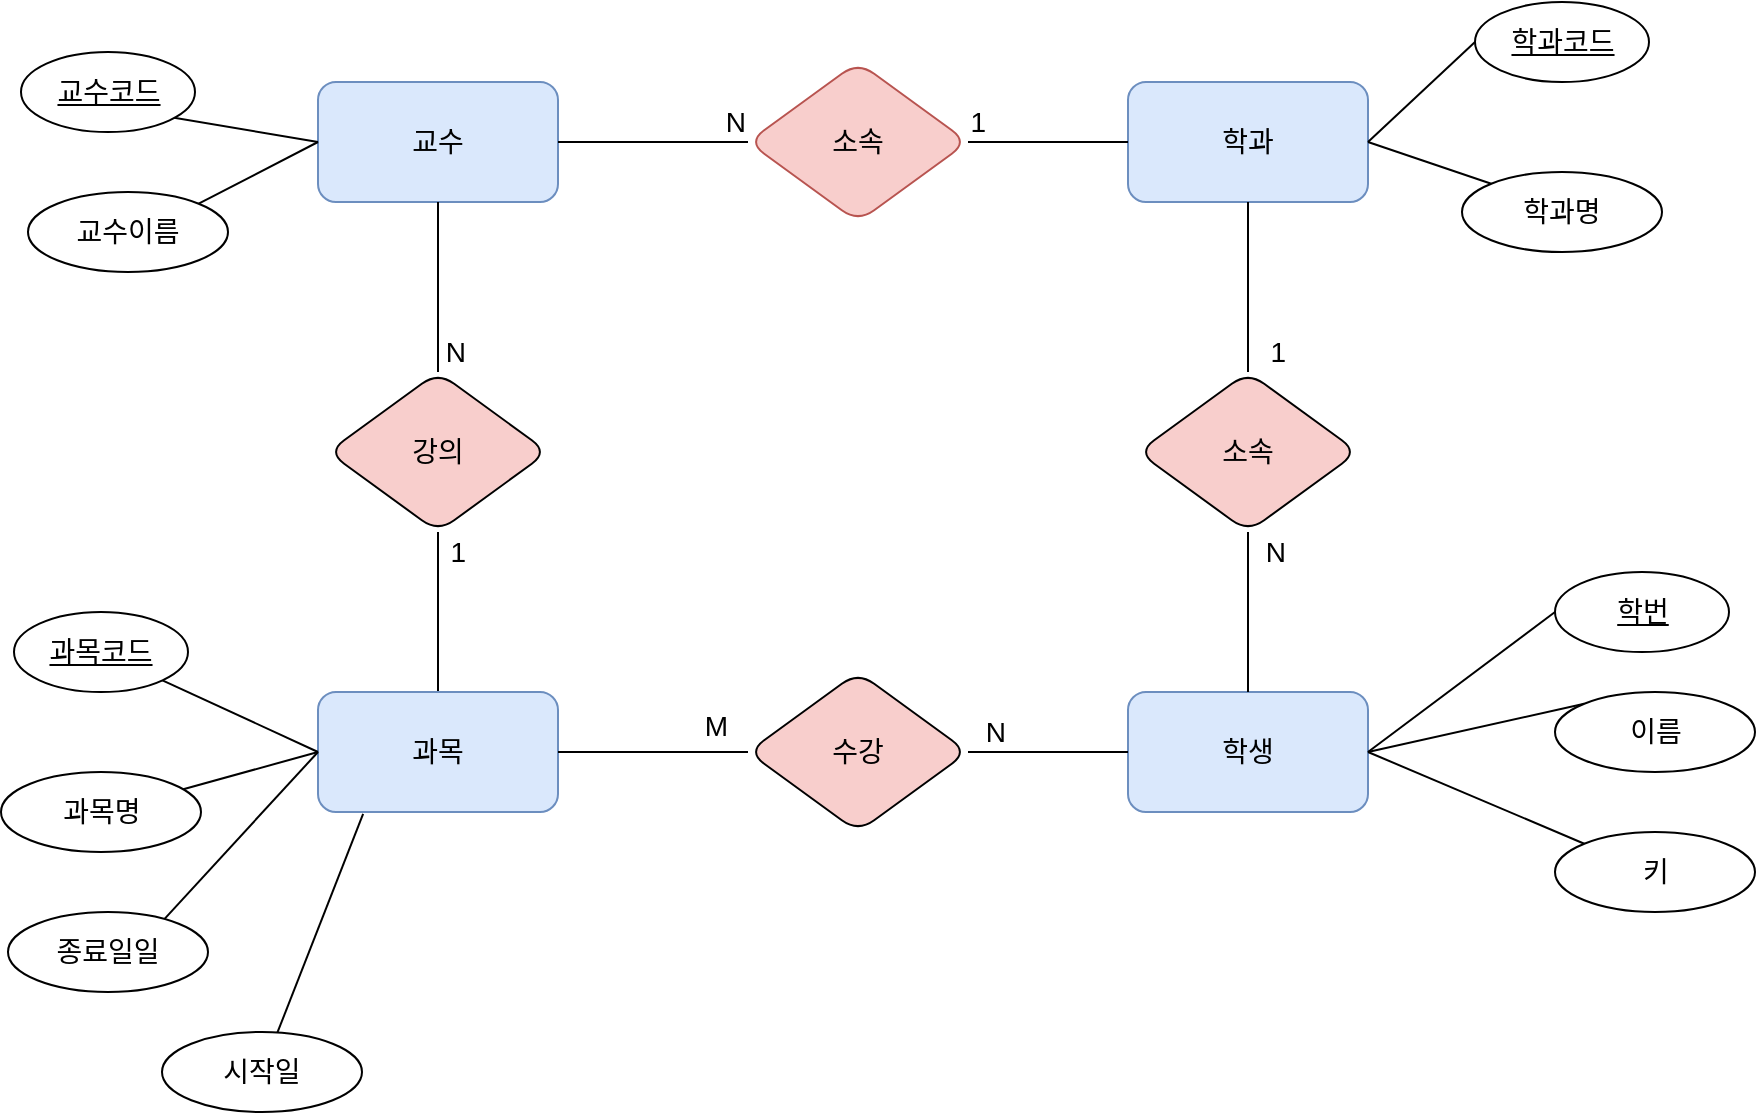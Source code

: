 <mxfile version="21.6.1" type="github">
  <diagram name="페이지-1" id="MJqBXNljjiqDno5Xd0MY">
    <mxGraphModel dx="1313" dy="716" grid="1" gridSize="10" guides="1" tooltips="1" connect="1" arrows="1" fold="1" page="1" pageScale="1" pageWidth="827" pageHeight="1169" math="0" shadow="0">
      <root>
        <mxCell id="0" />
        <mxCell id="1" parent="0" />
        <mxCell id="dP87Y0F9Zu5sztYK6QaM-3" value="교수" style="rounded=1;whiteSpace=wrap;html=1;fontSize=14;fillColor=#dae8fc;strokeColor=#6c8ebf;" vertex="1" parent="1">
          <mxGeometry x="285" y="165" width="120" height="60" as="geometry" />
        </mxCell>
        <mxCell id="dP87Y0F9Zu5sztYK6QaM-6" value="학과" style="rounded=1;whiteSpace=wrap;html=1;fontSize=14;fillColor=#dae8fc;strokeColor=#6c8ebf;" vertex="1" parent="1">
          <mxGeometry x="690" y="165" width="120" height="60" as="geometry" />
        </mxCell>
        <mxCell id="dP87Y0F9Zu5sztYK6QaM-10" value="소속" style="rhombus;whiteSpace=wrap;html=1;fillColor=#f8cecc;strokeColor=#b85450;fontSize=14;rounded=1;" vertex="1" parent="1">
          <mxGeometry x="500" y="155" width="110" height="80" as="geometry" />
        </mxCell>
        <mxCell id="dP87Y0F9Zu5sztYK6QaM-16" value="" style="endArrow=none;html=1;rounded=1;exitX=1;exitY=0.5;exitDx=0;exitDy=0;entryX=0;entryY=0.5;entryDx=0;entryDy=0;fontSize=14;" edge="1" parent="1" source="dP87Y0F9Zu5sztYK6QaM-3" target="dP87Y0F9Zu5sztYK6QaM-10">
          <mxGeometry relative="1" as="geometry">
            <mxPoint x="254" y="209.5" as="sourcePoint" />
            <mxPoint x="414" y="209.5" as="targetPoint" />
          </mxGeometry>
        </mxCell>
        <mxCell id="dP87Y0F9Zu5sztYK6QaM-17" value="N" style="resizable=0;html=1;whiteSpace=wrap;align=right;verticalAlign=bottom;fontSize=14;rounded=1;" connectable="0" vertex="1" parent="dP87Y0F9Zu5sztYK6QaM-16">
          <mxGeometry x="1" relative="1" as="geometry" />
        </mxCell>
        <mxCell id="dP87Y0F9Zu5sztYK6QaM-19" value="" style="endArrow=none;html=1;rounded=1;entryX=1;entryY=0.5;entryDx=0;entryDy=0;exitX=0;exitY=0.5;exitDx=0;exitDy=0;fontSize=14;" edge="1" parent="1" source="dP87Y0F9Zu5sztYK6QaM-6" target="dP87Y0F9Zu5sztYK6QaM-10">
          <mxGeometry relative="1" as="geometry">
            <mxPoint x="600" y="360" as="sourcePoint" />
            <mxPoint x="610" y="209.5" as="targetPoint" />
          </mxGeometry>
        </mxCell>
        <mxCell id="dP87Y0F9Zu5sztYK6QaM-20" value="1" style="resizable=0;html=1;whiteSpace=wrap;align=right;verticalAlign=bottom;fontSize=14;rounded=1;" connectable="0" vertex="1" parent="dP87Y0F9Zu5sztYK6QaM-19">
          <mxGeometry x="1" relative="1" as="geometry">
            <mxPoint x="10" as="offset" />
          </mxGeometry>
        </mxCell>
        <mxCell id="dP87Y0F9Zu5sztYK6QaM-21" value="" style="endArrow=none;html=1;rounded=1;entryX=1;entryY=0.5;entryDx=0;entryDy=0;exitX=0;exitY=0;exitDx=0;exitDy=0;fontSize=14;" edge="1" parent="1" source="dP87Y0F9Zu5sztYK6QaM-25" target="dP87Y0F9Zu5sztYK6QaM-6">
          <mxGeometry relative="1" as="geometry">
            <mxPoint x="900" y="250" as="sourcePoint" />
            <mxPoint x="730" y="330" as="targetPoint" />
          </mxGeometry>
        </mxCell>
        <mxCell id="dP87Y0F9Zu5sztYK6QaM-23" value="" style="endArrow=none;html=1;rounded=1;exitX=1;exitY=0.5;exitDx=0;exitDy=0;entryX=0;entryY=0.5;entryDx=0;entryDy=0;fontSize=14;" edge="1" parent="1" source="dP87Y0F9Zu5sztYK6QaM-6" target="dP87Y0F9Zu5sztYK6QaM-24">
          <mxGeometry relative="1" as="geometry">
            <mxPoint x="780" y="270" as="sourcePoint" />
            <mxPoint x="890" y="130" as="targetPoint" />
          </mxGeometry>
        </mxCell>
        <mxCell id="dP87Y0F9Zu5sztYK6QaM-24" value="학과코드" style="ellipse;whiteSpace=wrap;html=1;align=center;fontStyle=4;fontSize=14;rounded=1;" vertex="1" parent="1">
          <mxGeometry x="863.5" y="125" width="87" height="40" as="geometry" />
        </mxCell>
        <mxCell id="dP87Y0F9Zu5sztYK6QaM-25" value="학과명" style="ellipse;whiteSpace=wrap;html=1;align=center;fontSize=14;rounded=1;" vertex="1" parent="1">
          <mxGeometry x="857" y="210" width="100" height="40" as="geometry" />
        </mxCell>
        <mxCell id="dP87Y0F9Zu5sztYK6QaM-27" value="학생" style="rounded=1;whiteSpace=wrap;html=1;fontSize=14;fillColor=#dae8fc;strokeColor=#6c8ebf;" vertex="1" parent="1">
          <mxGeometry x="690" y="470" width="120" height="60" as="geometry" />
        </mxCell>
        <mxCell id="dP87Y0F9Zu5sztYK6QaM-28" value="" style="endArrow=none;html=1;rounded=1;entryX=1;entryY=0.5;entryDx=0;entryDy=0;exitX=0;exitY=0;exitDx=0;exitDy=0;fontSize=14;" edge="1" parent="1" source="dP87Y0F9Zu5sztYK6QaM-31" target="dP87Y0F9Zu5sztYK6QaM-27">
          <mxGeometry relative="1" as="geometry">
            <mxPoint x="910" y="535" as="sourcePoint" />
            <mxPoint x="740" y="615" as="targetPoint" />
          </mxGeometry>
        </mxCell>
        <mxCell id="dP87Y0F9Zu5sztYK6QaM-29" value="" style="endArrow=none;html=1;rounded=1;exitX=1;exitY=0.5;exitDx=0;exitDy=0;entryX=0;entryY=0.5;entryDx=0;entryDy=0;fontSize=14;" edge="1" parent="1" source="dP87Y0F9Zu5sztYK6QaM-27" target="dP87Y0F9Zu5sztYK6QaM-30">
          <mxGeometry relative="1" as="geometry">
            <mxPoint x="790" y="555" as="sourcePoint" />
            <mxPoint x="900" y="415" as="targetPoint" />
          </mxGeometry>
        </mxCell>
        <mxCell id="dP87Y0F9Zu5sztYK6QaM-30" value="학번" style="ellipse;whiteSpace=wrap;html=1;align=center;fontStyle=4;fontSize=14;rounded=1;" vertex="1" parent="1">
          <mxGeometry x="903.5" y="410" width="87" height="40" as="geometry" />
        </mxCell>
        <mxCell id="dP87Y0F9Zu5sztYK6QaM-31" value="키" style="ellipse;whiteSpace=wrap;html=1;align=center;fontSize=14;rounded=1;" vertex="1" parent="1">
          <mxGeometry x="903.5" y="540" width="100" height="40" as="geometry" />
        </mxCell>
        <mxCell id="dP87Y0F9Zu5sztYK6QaM-32" value="" style="endArrow=none;html=1;rounded=1;entryX=1;entryY=0.5;entryDx=0;entryDy=0;exitX=0;exitY=0;exitDx=0;exitDy=0;fontSize=14;" edge="1" parent="1" source="dP87Y0F9Zu5sztYK6QaM-33" target="dP87Y0F9Zu5sztYK6QaM-27">
          <mxGeometry relative="1" as="geometry">
            <mxPoint x="1020" y="505" as="sourcePoint" />
            <mxPoint x="930" y="455" as="targetPoint" />
          </mxGeometry>
        </mxCell>
        <mxCell id="dP87Y0F9Zu5sztYK6QaM-33" value="이름" style="ellipse;whiteSpace=wrap;html=1;align=center;fontSize=14;rounded=1;" vertex="1" parent="1">
          <mxGeometry x="903.5" y="470" width="100" height="40" as="geometry" />
        </mxCell>
        <mxCell id="dP87Y0F9Zu5sztYK6QaM-34" value="소속" style="rhombus;whiteSpace=wrap;html=1;fillColor=#f8cecc;fontSize=14;rounded=1;" vertex="1" parent="1">
          <mxGeometry x="695" y="310" width="110" height="80" as="geometry" />
        </mxCell>
        <mxCell id="dP87Y0F9Zu5sztYK6QaM-35" value="" style="endArrow=none;html=1;rounded=1;exitX=0.5;exitY=0;exitDx=0;exitDy=0;entryX=0.5;entryY=1;entryDx=0;entryDy=0;fontSize=14;" edge="1" parent="1" target="dP87Y0F9Zu5sztYK6QaM-34" source="dP87Y0F9Zu5sztYK6QaM-27">
          <mxGeometry relative="1" as="geometry">
            <mxPoint x="640" y="340" as="sourcePoint" />
            <mxPoint x="794" y="349.5" as="targetPoint" />
          </mxGeometry>
        </mxCell>
        <mxCell id="dP87Y0F9Zu5sztYK6QaM-36" value="N" style="resizable=0;html=1;whiteSpace=wrap;align=right;verticalAlign=bottom;fontSize=14;rounded=1;" connectable="0" vertex="1" parent="dP87Y0F9Zu5sztYK6QaM-35">
          <mxGeometry x="1" relative="1" as="geometry">
            <mxPoint x="20" y="20" as="offset" />
          </mxGeometry>
        </mxCell>
        <mxCell id="dP87Y0F9Zu5sztYK6QaM-37" value="" style="endArrow=none;html=1;rounded=1;entryX=0.5;entryY=0;entryDx=0;entryDy=0;exitX=0.5;exitY=1;exitDx=0;exitDy=0;fontSize=14;" edge="1" parent="1" target="dP87Y0F9Zu5sztYK6QaM-34" source="dP87Y0F9Zu5sztYK6QaM-6">
          <mxGeometry relative="1" as="geometry">
            <mxPoint x="890" y="340" as="sourcePoint" />
            <mxPoint x="990" y="349.5" as="targetPoint" />
          </mxGeometry>
        </mxCell>
        <mxCell id="dP87Y0F9Zu5sztYK6QaM-38" value="1" style="resizable=0;html=1;whiteSpace=wrap;align=right;verticalAlign=bottom;fontSize=14;rounded=1;" connectable="0" vertex="1" parent="dP87Y0F9Zu5sztYK6QaM-37">
          <mxGeometry x="1" relative="1" as="geometry">
            <mxPoint x="20" as="offset" />
          </mxGeometry>
        </mxCell>
        <mxCell id="dP87Y0F9Zu5sztYK6QaM-40" value="강의" style="rhombus;whiteSpace=wrap;html=1;fillColor=#f8cecc;fontSize=14;rounded=1;" vertex="1" parent="1">
          <mxGeometry x="290" y="310" width="110" height="80" as="geometry" />
        </mxCell>
        <mxCell id="dP87Y0F9Zu5sztYK6QaM-41" value="" style="endArrow=none;html=1;rounded=1;exitX=0.5;exitY=1;exitDx=0;exitDy=0;entryX=0.5;entryY=0;entryDx=0;entryDy=0;fontSize=14;" edge="1" parent="1" target="dP87Y0F9Zu5sztYK6QaM-40" source="dP87Y0F9Zu5sztYK6QaM-3">
          <mxGeometry relative="1" as="geometry">
            <mxPoint x="230" y="375" as="sourcePoint" />
            <mxPoint x="384" y="384.5" as="targetPoint" />
          </mxGeometry>
        </mxCell>
        <mxCell id="dP87Y0F9Zu5sztYK6QaM-42" value="N" style="resizable=0;html=1;whiteSpace=wrap;align=right;verticalAlign=bottom;fontSize=14;rounded=1;" connectable="0" vertex="1" parent="dP87Y0F9Zu5sztYK6QaM-41">
          <mxGeometry x="1" relative="1" as="geometry">
            <mxPoint x="15" as="offset" />
          </mxGeometry>
        </mxCell>
        <mxCell id="dP87Y0F9Zu5sztYK6QaM-43" value="" style="endArrow=none;html=1;rounded=1;entryX=0.5;entryY=1;entryDx=0;entryDy=0;exitX=0.5;exitY=0;exitDx=0;exitDy=0;fontSize=14;" edge="1" parent="1" target="dP87Y0F9Zu5sztYK6QaM-40" source="dP87Y0F9Zu5sztYK6QaM-45">
          <mxGeometry relative="1" as="geometry">
            <mxPoint x="480" y="390" as="sourcePoint" />
            <mxPoint x="345" y="430" as="targetPoint" />
          </mxGeometry>
        </mxCell>
        <mxCell id="dP87Y0F9Zu5sztYK6QaM-44" value="1" style="resizable=0;html=1;whiteSpace=wrap;align=right;verticalAlign=bottom;fontSize=14;rounded=1;" connectable="0" vertex="1" parent="dP87Y0F9Zu5sztYK6QaM-43">
          <mxGeometry x="1" relative="1" as="geometry">
            <mxPoint x="15" y="20" as="offset" />
          </mxGeometry>
        </mxCell>
        <mxCell id="dP87Y0F9Zu5sztYK6QaM-45" value="과목" style="rounded=1;whiteSpace=wrap;html=1;fontSize=14;fillColor=#dae8fc;strokeColor=#6c8ebf;" vertex="1" parent="1">
          <mxGeometry x="285" y="470" width="120" height="60" as="geometry" />
        </mxCell>
        <mxCell id="dP87Y0F9Zu5sztYK6QaM-46" value="" style="endArrow=none;html=1;rounded=1;entryX=0;entryY=0.5;entryDx=0;entryDy=0;exitX=0.768;exitY=0.126;exitDx=0;exitDy=0;exitPerimeter=0;fontSize=14;" edge="1" parent="1" source="dP87Y0F9Zu5sztYK6QaM-49" target="dP87Y0F9Zu5sztYK6QaM-45">
          <mxGeometry relative="1" as="geometry">
            <mxPoint x="160" y="650" as="sourcePoint" />
            <mxPoint x="275.15" y="562.11" as="targetPoint" />
          </mxGeometry>
        </mxCell>
        <mxCell id="dP87Y0F9Zu5sztYK6QaM-47" value="" style="endArrow=none;html=1;rounded=1;exitX=0;exitY=0.5;exitDx=0;exitDy=0;fontSize=14;" edge="1" parent="1" source="dP87Y0F9Zu5sztYK6QaM-45" target="dP87Y0F9Zu5sztYK6QaM-48">
          <mxGeometry relative="1" as="geometry">
            <mxPoint x="375" y="615" as="sourcePoint" />
            <mxPoint x="485" y="475" as="targetPoint" />
          </mxGeometry>
        </mxCell>
        <mxCell id="dP87Y0F9Zu5sztYK6QaM-48" value="과목코드" style="ellipse;whiteSpace=wrap;html=1;align=center;fontStyle=4;fontSize=14;rounded=1;" vertex="1" parent="1">
          <mxGeometry x="133" y="430" width="87" height="40" as="geometry" />
        </mxCell>
        <mxCell id="dP87Y0F9Zu5sztYK6QaM-49" value="종료일일" style="ellipse;whiteSpace=wrap;html=1;align=center;fontSize=14;rounded=1;" vertex="1" parent="1">
          <mxGeometry x="130" y="580" width="100" height="40" as="geometry" />
        </mxCell>
        <mxCell id="dP87Y0F9Zu5sztYK6QaM-50" value="" style="endArrow=none;html=1;rounded=1;entryX=0;entryY=0.5;entryDx=0;entryDy=0;fontSize=14;" edge="1" parent="1" source="dP87Y0F9Zu5sztYK6QaM-51" target="dP87Y0F9Zu5sztYK6QaM-45">
          <mxGeometry relative="1" as="geometry">
            <mxPoint x="605" y="565" as="sourcePoint" />
            <mxPoint x="295" y="540" as="targetPoint" />
          </mxGeometry>
        </mxCell>
        <mxCell id="dP87Y0F9Zu5sztYK6QaM-51" value="과목명" style="ellipse;whiteSpace=wrap;html=1;align=center;fontSize=14;rounded=1;" vertex="1" parent="1">
          <mxGeometry x="126.5" y="510" width="100" height="40" as="geometry" />
        </mxCell>
        <mxCell id="dP87Y0F9Zu5sztYK6QaM-58" value="수강" style="rhombus;whiteSpace=wrap;html=1;fillColor=#f8cecc;fontSize=14;rounded=1;" vertex="1" parent="1">
          <mxGeometry x="500" y="460" width="110" height="80" as="geometry" />
        </mxCell>
        <mxCell id="dP87Y0F9Zu5sztYK6QaM-67" value="" style="endArrow=none;html=1;rounded=1;entryX=0;entryY=0.5;entryDx=0;entryDy=0;exitX=1;exitY=0;exitDx=0;exitDy=0;fontSize=14;" edge="1" parent="1" source="dP87Y0F9Zu5sztYK6QaM-70" target="dP87Y0F9Zu5sztYK6QaM-3">
          <mxGeometry relative="1" as="geometry">
            <mxPoint x="160" y="265" as="sourcePoint" />
            <mxPoint x="70" y="215" as="targetPoint" />
          </mxGeometry>
        </mxCell>
        <mxCell id="dP87Y0F9Zu5sztYK6QaM-68" value="" style="endArrow=none;html=1;rounded=1;exitX=0;exitY=0.5;exitDx=0;exitDy=0;entryX=0;entryY=0.5;entryDx=0;entryDy=0;fontSize=14;" edge="1" parent="1" target="dP87Y0F9Zu5sztYK6QaM-69" source="dP87Y0F9Zu5sztYK6QaM-3">
          <mxGeometry relative="1" as="geometry">
            <mxPoint x="70" y="215" as="sourcePoint" />
            <mxPoint x="150" y="145" as="targetPoint" />
          </mxGeometry>
        </mxCell>
        <mxCell id="dP87Y0F9Zu5sztYK6QaM-69" value="교수코드" style="ellipse;whiteSpace=wrap;html=1;align=center;fontStyle=4;fontSize=14;rounded=1;" vertex="1" parent="1">
          <mxGeometry x="136.5" y="150" width="87" height="40" as="geometry" />
        </mxCell>
        <mxCell id="dP87Y0F9Zu5sztYK6QaM-70" value="교수이름" style="ellipse;whiteSpace=wrap;html=1;align=center;fontSize=14;rounded=1;" vertex="1" parent="1">
          <mxGeometry x="140" y="220" width="100" height="40" as="geometry" />
        </mxCell>
        <mxCell id="dP87Y0F9Zu5sztYK6QaM-71" value="시작일" style="ellipse;whiteSpace=wrap;html=1;align=center;fontSize=14;rounded=1;" vertex="1" parent="1">
          <mxGeometry x="207" y="640" width="100" height="40" as="geometry" />
        </mxCell>
        <mxCell id="dP87Y0F9Zu5sztYK6QaM-72" value="" style="endArrow=none;html=1;rounded=1;entryX=0.188;entryY=1.016;entryDx=0;entryDy=0;entryPerimeter=0;fontSize=14;" edge="1" parent="1" source="dP87Y0F9Zu5sztYK6QaM-71" target="dP87Y0F9Zu5sztYK6QaM-45">
          <mxGeometry relative="1" as="geometry">
            <mxPoint x="245" y="640" as="sourcePoint" />
            <mxPoint x="370" y="544" as="targetPoint" />
          </mxGeometry>
        </mxCell>
        <mxCell id="dP87Y0F9Zu5sztYK6QaM-76" value="" style="endArrow=none;html=1;rounded=1;entryX=1;entryY=0.5;entryDx=0;entryDy=0;exitX=0;exitY=0.5;exitDx=0;exitDy=0;fontSize=14;" edge="1" parent="1" source="dP87Y0F9Zu5sztYK6QaM-27" target="dP87Y0F9Zu5sztYK6QaM-58">
          <mxGeometry relative="1" as="geometry">
            <mxPoint x="570.26" y="630" as="sourcePoint" />
            <mxPoint x="730.26" y="630" as="targetPoint" />
          </mxGeometry>
        </mxCell>
        <mxCell id="dP87Y0F9Zu5sztYK6QaM-77" value="N" style="resizable=0;html=1;whiteSpace=wrap;align=right;verticalAlign=bottom;fontSize=14;rounded=1;" connectable="0" vertex="1" parent="dP87Y0F9Zu5sztYK6QaM-76">
          <mxGeometry x="1" relative="1" as="geometry">
            <mxPoint x="20" as="offset" />
          </mxGeometry>
        </mxCell>
        <mxCell id="dP87Y0F9Zu5sztYK6QaM-80" value="" style="endArrow=none;html=1;rounded=1;entryX=0;entryY=0.5;entryDx=0;entryDy=0;exitX=1;exitY=0.5;exitDx=0;exitDy=0;fontSize=14;" edge="1" parent="1" source="dP87Y0F9Zu5sztYK6QaM-45" target="dP87Y0F9Zu5sztYK6QaM-58">
          <mxGeometry relative="1" as="geometry">
            <mxPoint x="490" y="565" as="sourcePoint" />
            <mxPoint x="360" y="575" as="targetPoint" />
          </mxGeometry>
        </mxCell>
        <mxCell id="dP87Y0F9Zu5sztYK6QaM-81" value="M" style="resizable=0;html=1;whiteSpace=wrap;align=right;verticalAlign=bottom;fontSize=14;rounded=1;" connectable="0" vertex="1" parent="dP87Y0F9Zu5sztYK6QaM-80">
          <mxGeometry x="1" relative="1" as="geometry">
            <mxPoint x="-9" y="-3" as="offset" />
          </mxGeometry>
        </mxCell>
      </root>
    </mxGraphModel>
  </diagram>
</mxfile>
